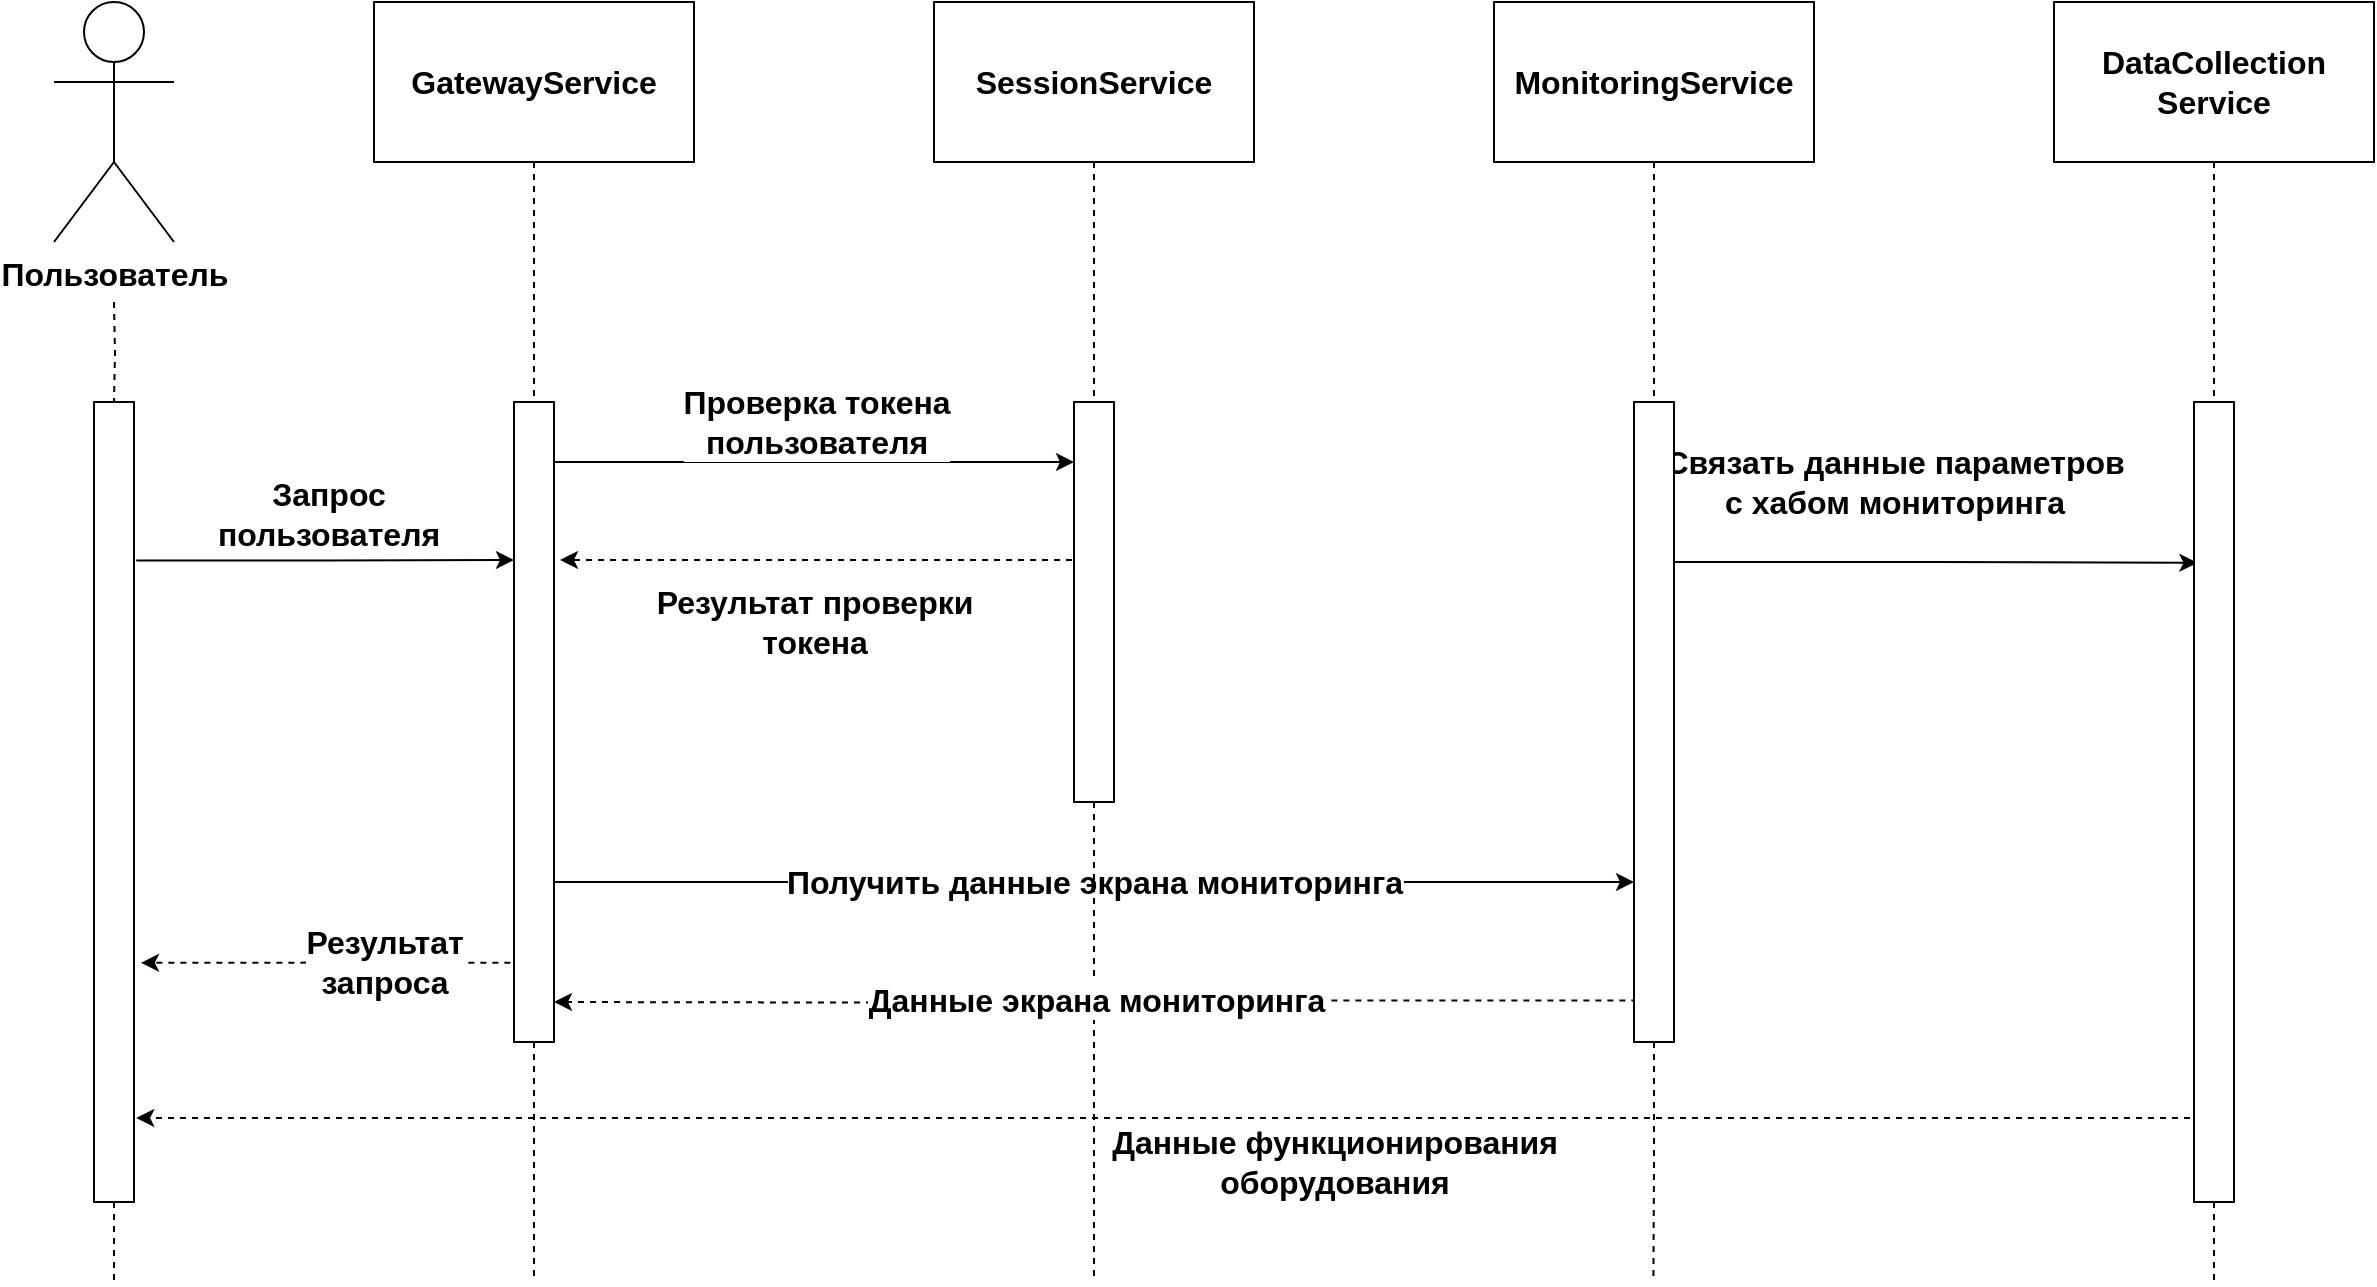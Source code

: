 <mxfile version="14.7.0" type="device"><diagram id="VfQGJRGdH-Gb0cFb9sZS" name="Page-1"><mxGraphModel dx="1822" dy="772" grid="1" gridSize="10" guides="1" tooltips="1" connect="1" arrows="1" fold="1" page="0" pageScale="1" pageWidth="827" pageHeight="1169" math="0" shadow="0"><root><mxCell id="0"/><mxCell id="1" parent="0"/><mxCell id="vokMFm_lmz6Mb-BacAYv-11" style="edgeStyle=orthogonalEdgeStyle;rounded=0;orthogonalLoop=1;jettySize=auto;html=1;endArrow=none;endFill=0;dashed=1;fontSize=16;fontStyle=1" parent="1" target="vokMFm_lmz6Mb-BacAYv-2" edge="1"><mxGeometry relative="1" as="geometry"><mxPoint x="-90" y="310" as="sourcePoint"/></mxGeometry></mxCell><mxCell id="vokMFm_lmz6Mb-BacAYv-1" value="Пользователь" style="shape=umlActor;verticalLabelPosition=bottom;verticalAlign=top;html=1;outlineConnect=0;fontSize=16;fontStyle=1" parent="1" vertex="1"><mxGeometry x="-120" y="160" width="60" height="120" as="geometry"/></mxCell><mxCell id="vokMFm_lmz6Mb-BacAYv-13" style="edgeStyle=orthogonalEdgeStyle;rounded=0;orthogonalLoop=1;jettySize=auto;html=1;exitX=0.5;exitY=1;exitDx=0;exitDy=0;dashed=1;endArrow=none;endFill=0;fontSize=16;fontStyle=1" parent="1" source="vokMFm_lmz6Mb-BacAYv-2" edge="1"><mxGeometry relative="1" as="geometry"><mxPoint x="-90" y="800" as="targetPoint"/></mxGeometry></mxCell><mxCell id="vokMFm_lmz6Mb-BacAYv-14" value="Запрос&lt;br&gt;пользователя" style="edgeStyle=orthogonalEdgeStyle;rounded=0;orthogonalLoop=1;jettySize=auto;html=1;exitX=1.056;exitY=0.198;exitDx=0;exitDy=0;endArrow=classic;endFill=1;fontSize=16;fontStyle=1;exitPerimeter=0;" parent="1" source="vokMFm_lmz6Mb-BacAYv-2" edge="1"><mxGeometry x="0.019" y="-22" relative="1" as="geometry"><mxPoint x="110" y="439" as="targetPoint"/><mxPoint y="-45" as="offset"/></mxGeometry></mxCell><mxCell id="vokMFm_lmz6Mb-BacAYv-2" value="" style="rounded=0;whiteSpace=wrap;html=1;fontSize=16;fontStyle=1" parent="1" vertex="1"><mxGeometry x="-100" y="360" width="20" height="400" as="geometry"/></mxCell><mxCell id="vokMFm_lmz6Mb-BacAYv-21" style="edgeStyle=orthogonalEdgeStyle;rounded=0;orthogonalLoop=1;jettySize=auto;html=1;exitX=0.5;exitY=1;exitDx=0;exitDy=0;dashed=1;endArrow=none;endFill=0;fontSize=16;fontStyle=1" parent="1" source="vokMFm_lmz6Mb-BacAYv-3" target="vokMFm_lmz6Mb-BacAYv-7" edge="1"><mxGeometry relative="1" as="geometry"/></mxCell><mxCell id="vokMFm_lmz6Mb-BacAYv-3" value="GatewayService" style="rounded=0;whiteSpace=wrap;html=1;fontSize=16;fontStyle=1" parent="1" vertex="1"><mxGeometry x="40" y="160" width="160" height="80" as="geometry"/></mxCell><mxCell id="vokMFm_lmz6Mb-BacAYv-22" style="edgeStyle=orthogonalEdgeStyle;rounded=0;orthogonalLoop=1;jettySize=auto;html=1;exitX=0.5;exitY=1;exitDx=0;exitDy=0;dashed=1;endArrow=none;endFill=0;fontSize=16;fontStyle=1" parent="1" source="vokMFm_lmz6Mb-BacAYv-4" target="vokMFm_lmz6Mb-BacAYv-8" edge="1"><mxGeometry relative="1" as="geometry"/></mxCell><mxCell id="vokMFm_lmz6Mb-BacAYv-4" value="SessionService" style="rounded=0;whiteSpace=wrap;html=1;fontSize=16;fontStyle=1" parent="1" vertex="1"><mxGeometry x="320" y="160" width="160" height="80" as="geometry"/></mxCell><mxCell id="vokMFm_lmz6Mb-BacAYv-23" style="edgeStyle=orthogonalEdgeStyle;rounded=0;orthogonalLoop=1;jettySize=auto;html=1;exitX=0.5;exitY=1;exitDx=0;exitDy=0;dashed=1;endArrow=none;endFill=0;fontSize=16;fontStyle=1" parent="1" source="vokMFm_lmz6Mb-BacAYv-5" target="vokMFm_lmz6Mb-BacAYv-9" edge="1"><mxGeometry relative="1" as="geometry"/></mxCell><mxCell id="vokMFm_lmz6Mb-BacAYv-5" value="MonitoringService" style="rounded=0;whiteSpace=wrap;html=1;fontSize=16;fontStyle=1" parent="1" vertex="1"><mxGeometry x="600" y="160" width="160" height="80" as="geometry"/></mxCell><mxCell id="vokMFm_lmz6Mb-BacAYv-25" style="edgeStyle=orthogonalEdgeStyle;rounded=0;orthogonalLoop=1;jettySize=auto;html=1;exitX=0.5;exitY=1;exitDx=0;exitDy=0;dashed=1;endArrow=none;endFill=0;fontSize=16;fontStyle=1" parent="1" source="vokMFm_lmz6Mb-BacAYv-6" target="vokMFm_lmz6Mb-BacAYv-10" edge="1"><mxGeometry relative="1" as="geometry"/></mxCell><mxCell id="vokMFm_lmz6Mb-BacAYv-6" value="DataCollection&lt;br&gt;Service" style="rounded=0;whiteSpace=wrap;html=1;fontSize=16;fontStyle=1" parent="1" vertex="1"><mxGeometry x="880" y="160" width="160" height="80" as="geometry"/></mxCell><mxCell id="vokMFm_lmz6Mb-BacAYv-15" value="Проверка токена&lt;br&gt;пользователя" style="edgeStyle=orthogonalEdgeStyle;rounded=0;orthogonalLoop=1;jettySize=auto;html=1;endArrow=classic;endFill=1;fontSize=16;fontStyle=1;" parent="1" edge="1"><mxGeometry y="20" relative="1" as="geometry"><mxPoint x="130" y="390" as="sourcePoint"/><mxPoint x="390" y="390" as="targetPoint"/><mxPoint x="1" as="offset"/></mxGeometry></mxCell><mxCell id="vokMFm_lmz6Mb-BacAYv-18" value="Получить данные экрана мониторинга" style="edgeStyle=orthogonalEdgeStyle;rounded=0;orthogonalLoop=1;jettySize=auto;html=1;entryX=0;entryY=0.75;entryDx=0;entryDy=0;endArrow=classic;endFill=1;fontSize=16;fontStyle=1;exitX=1;exitY=0.75;exitDx=0;exitDy=0;" parent="1" source="vokMFm_lmz6Mb-BacAYv-7" target="vokMFm_lmz6Mb-BacAYv-9" edge="1"><mxGeometry relative="1" as="geometry"/></mxCell><mxCell id="vokMFm_lmz6Mb-BacAYv-28" style="edgeStyle=orthogonalEdgeStyle;rounded=0;orthogonalLoop=1;jettySize=auto;html=1;exitX=0.5;exitY=1;exitDx=0;exitDy=0;dashed=1;fontSize=16;endArrow=none;endFill=0;" parent="1" source="vokMFm_lmz6Mb-BacAYv-7" edge="1"><mxGeometry relative="1" as="geometry"><mxPoint x="120" y="800" as="targetPoint"/></mxGeometry></mxCell><mxCell id="vokMFm_lmz6Mb-BacAYv-33" value="&lt;b&gt;Результат &lt;br&gt;запроса&lt;/b&gt;" style="edgeStyle=orthogonalEdgeStyle;rounded=0;orthogonalLoop=1;jettySize=auto;html=1;exitX=-0.091;exitY=0.876;exitDx=0;exitDy=0;entryX=1.174;entryY=0.701;entryDx=0;entryDy=0;dashed=1;fontSize=16;endArrow=classic;endFill=1;exitPerimeter=0;entryPerimeter=0;" parent="1" source="vokMFm_lmz6Mb-BacAYv-7" target="vokMFm_lmz6Mb-BacAYv-2" edge="1"><mxGeometry x="0.009" y="30" relative="1" as="geometry"><mxPoint as="offset"/></mxGeometry></mxCell><mxCell id="vokMFm_lmz6Mb-BacAYv-7" value="" style="rounded=0;whiteSpace=wrap;html=1;fontSize=16;fontStyle=1" parent="1" vertex="1"><mxGeometry x="110" y="360" width="20" height="320" as="geometry"/></mxCell><mxCell id="vokMFm_lmz6Mb-BacAYv-16" value="Результат проверки&lt;br&gt;токена" style="edgeStyle=orthogonalEdgeStyle;rounded=0;orthogonalLoop=1;jettySize=auto;html=1;endArrow=classic;endFill=1;dashed=1;fontSize=16;fontStyle=1" parent="1" edge="1"><mxGeometry x="0.008" y="31" relative="1" as="geometry"><mxPoint x="389" y="439" as="sourcePoint"/><mxPoint x="133" y="439" as="targetPoint"/><mxPoint as="offset"/></mxGeometry></mxCell><mxCell id="vokMFm_lmz6Mb-BacAYv-27" style="edgeStyle=orthogonalEdgeStyle;rounded=0;orthogonalLoop=1;jettySize=auto;html=1;exitX=0.5;exitY=1;exitDx=0;exitDy=0;dashed=1;fontSize=16;endArrow=none;endFill=0;" parent="1" source="vokMFm_lmz6Mb-BacAYv-8" edge="1"><mxGeometry relative="1" as="geometry"><mxPoint x="400" y="800" as="targetPoint"/></mxGeometry></mxCell><mxCell id="vokMFm_lmz6Mb-BacAYv-8" value="" style="rounded=0;whiteSpace=wrap;html=1;fontSize=16;fontStyle=1" parent="1" vertex="1"><mxGeometry x="390" y="360" width="20" height="200" as="geometry"/></mxCell><mxCell id="vokMFm_lmz6Mb-BacAYv-19" value="Связать данные параметров&lt;br&gt;с хабом мониторинга" style="edgeStyle=orthogonalEdgeStyle;rounded=0;orthogonalLoop=1;jettySize=auto;html=1;exitX=1;exitY=0.25;exitDx=0;exitDy=0;entryX=0.085;entryY=0.201;entryDx=0;entryDy=0;endArrow=classic;endFill=1;fontSize=16;fontStyle=1;entryPerimeter=0;" parent="1" source="vokMFm_lmz6Mb-BacAYv-9" target="vokMFm_lmz6Mb-BacAYv-10" edge="1"><mxGeometry x="-0.008" y="-20" relative="1" as="geometry"><mxPoint y="-40" as="offset"/></mxGeometry></mxCell><mxCell id="vokMFm_lmz6Mb-BacAYv-20" value="Данные экрана мониторинга" style="edgeStyle=orthogonalEdgeStyle;rounded=0;orthogonalLoop=1;jettySize=auto;html=1;endArrow=classic;endFill=1;dashed=1;fontSize=16;fontStyle=1;exitX=0.085;exitY=0.935;exitDx=0;exitDy=0;exitPerimeter=0;" parent="1" source="vokMFm_lmz6Mb-BacAYv-9" edge="1"><mxGeometry relative="1" as="geometry"><mxPoint x="668" y="629" as="sourcePoint"/><mxPoint x="130" y="660" as="targetPoint"/></mxGeometry></mxCell><mxCell id="vokMFm_lmz6Mb-BacAYv-29" style="edgeStyle=orthogonalEdgeStyle;rounded=0;orthogonalLoop=1;jettySize=auto;html=1;exitX=0.5;exitY=1;exitDx=0;exitDy=0;dashed=1;fontSize=16;endArrow=none;endFill=0;" parent="1" source="vokMFm_lmz6Mb-BacAYv-9" edge="1"><mxGeometry relative="1" as="geometry"><mxPoint x="679.69" y="800" as="targetPoint"/></mxGeometry></mxCell><mxCell id="vokMFm_lmz6Mb-BacAYv-9" value="" style="rounded=0;whiteSpace=wrap;html=1;fontSize=16;fontStyle=1" parent="1" vertex="1"><mxGeometry x="670" y="360" width="20" height="320" as="geometry"/></mxCell><mxCell id="vokMFm_lmz6Mb-BacAYv-30" style="edgeStyle=orthogonalEdgeStyle;rounded=0;orthogonalLoop=1;jettySize=auto;html=1;exitX=0.5;exitY=1;exitDx=0;exitDy=0;dashed=1;fontSize=16;endArrow=none;endFill=0;" parent="1" source="vokMFm_lmz6Mb-BacAYv-10" edge="1"><mxGeometry relative="1" as="geometry"><mxPoint x="960" y="800" as="targetPoint"/></mxGeometry></mxCell><mxCell id="vokMFm_lmz6Mb-BacAYv-31" value="&lt;b&gt;Данные функционирования&lt;br&gt;оборудования&lt;/b&gt;" style="edgeStyle=orthogonalEdgeStyle;rounded=0;orthogonalLoop=1;jettySize=auto;html=1;exitX=0;exitY=0.75;exitDx=0;exitDy=0;dashed=1;fontSize=16;endArrow=classic;endFill=1;entryX=1.056;entryY=0.895;entryDx=0;entryDy=0;entryPerimeter=0;" parent="1" source="vokMFm_lmz6Mb-BacAYv-10" target="vokMFm_lmz6Mb-BacAYv-2" edge="1"><mxGeometry x="-0.101" y="22" relative="1" as="geometry"><mxPoint x="140" y="718" as="targetPoint"/><Array as="points"><mxPoint x="950" y="718"/></Array><mxPoint as="offset"/></mxGeometry></mxCell><mxCell id="vokMFm_lmz6Mb-BacAYv-10" value="" style="rounded=0;whiteSpace=wrap;html=1;fontSize=16;fontStyle=1" parent="1" vertex="1"><mxGeometry x="950" y="360" width="20" height="400" as="geometry"/></mxCell></root></mxGraphModel></diagram></mxfile>